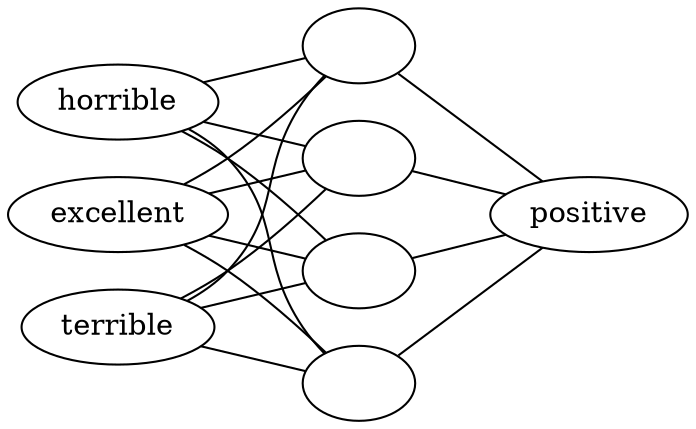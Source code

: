 graph {
	rankdir=LR
	a [label=horrible]
	b [label=excellent]
	c [label=terrible]
	d [label=""]
	e [label=""]
	f [label=""]
	g [label=""]
	h [label=positive]
	a -- d
	a -- e
	a -- f
	a -- g
	b -- d
	b -- e
	b -- f
	b -- g
	c -- d
	c -- e
	c -- f
	c -- g
	d -- h
	e -- h
	f -- h
	g -- h
}
